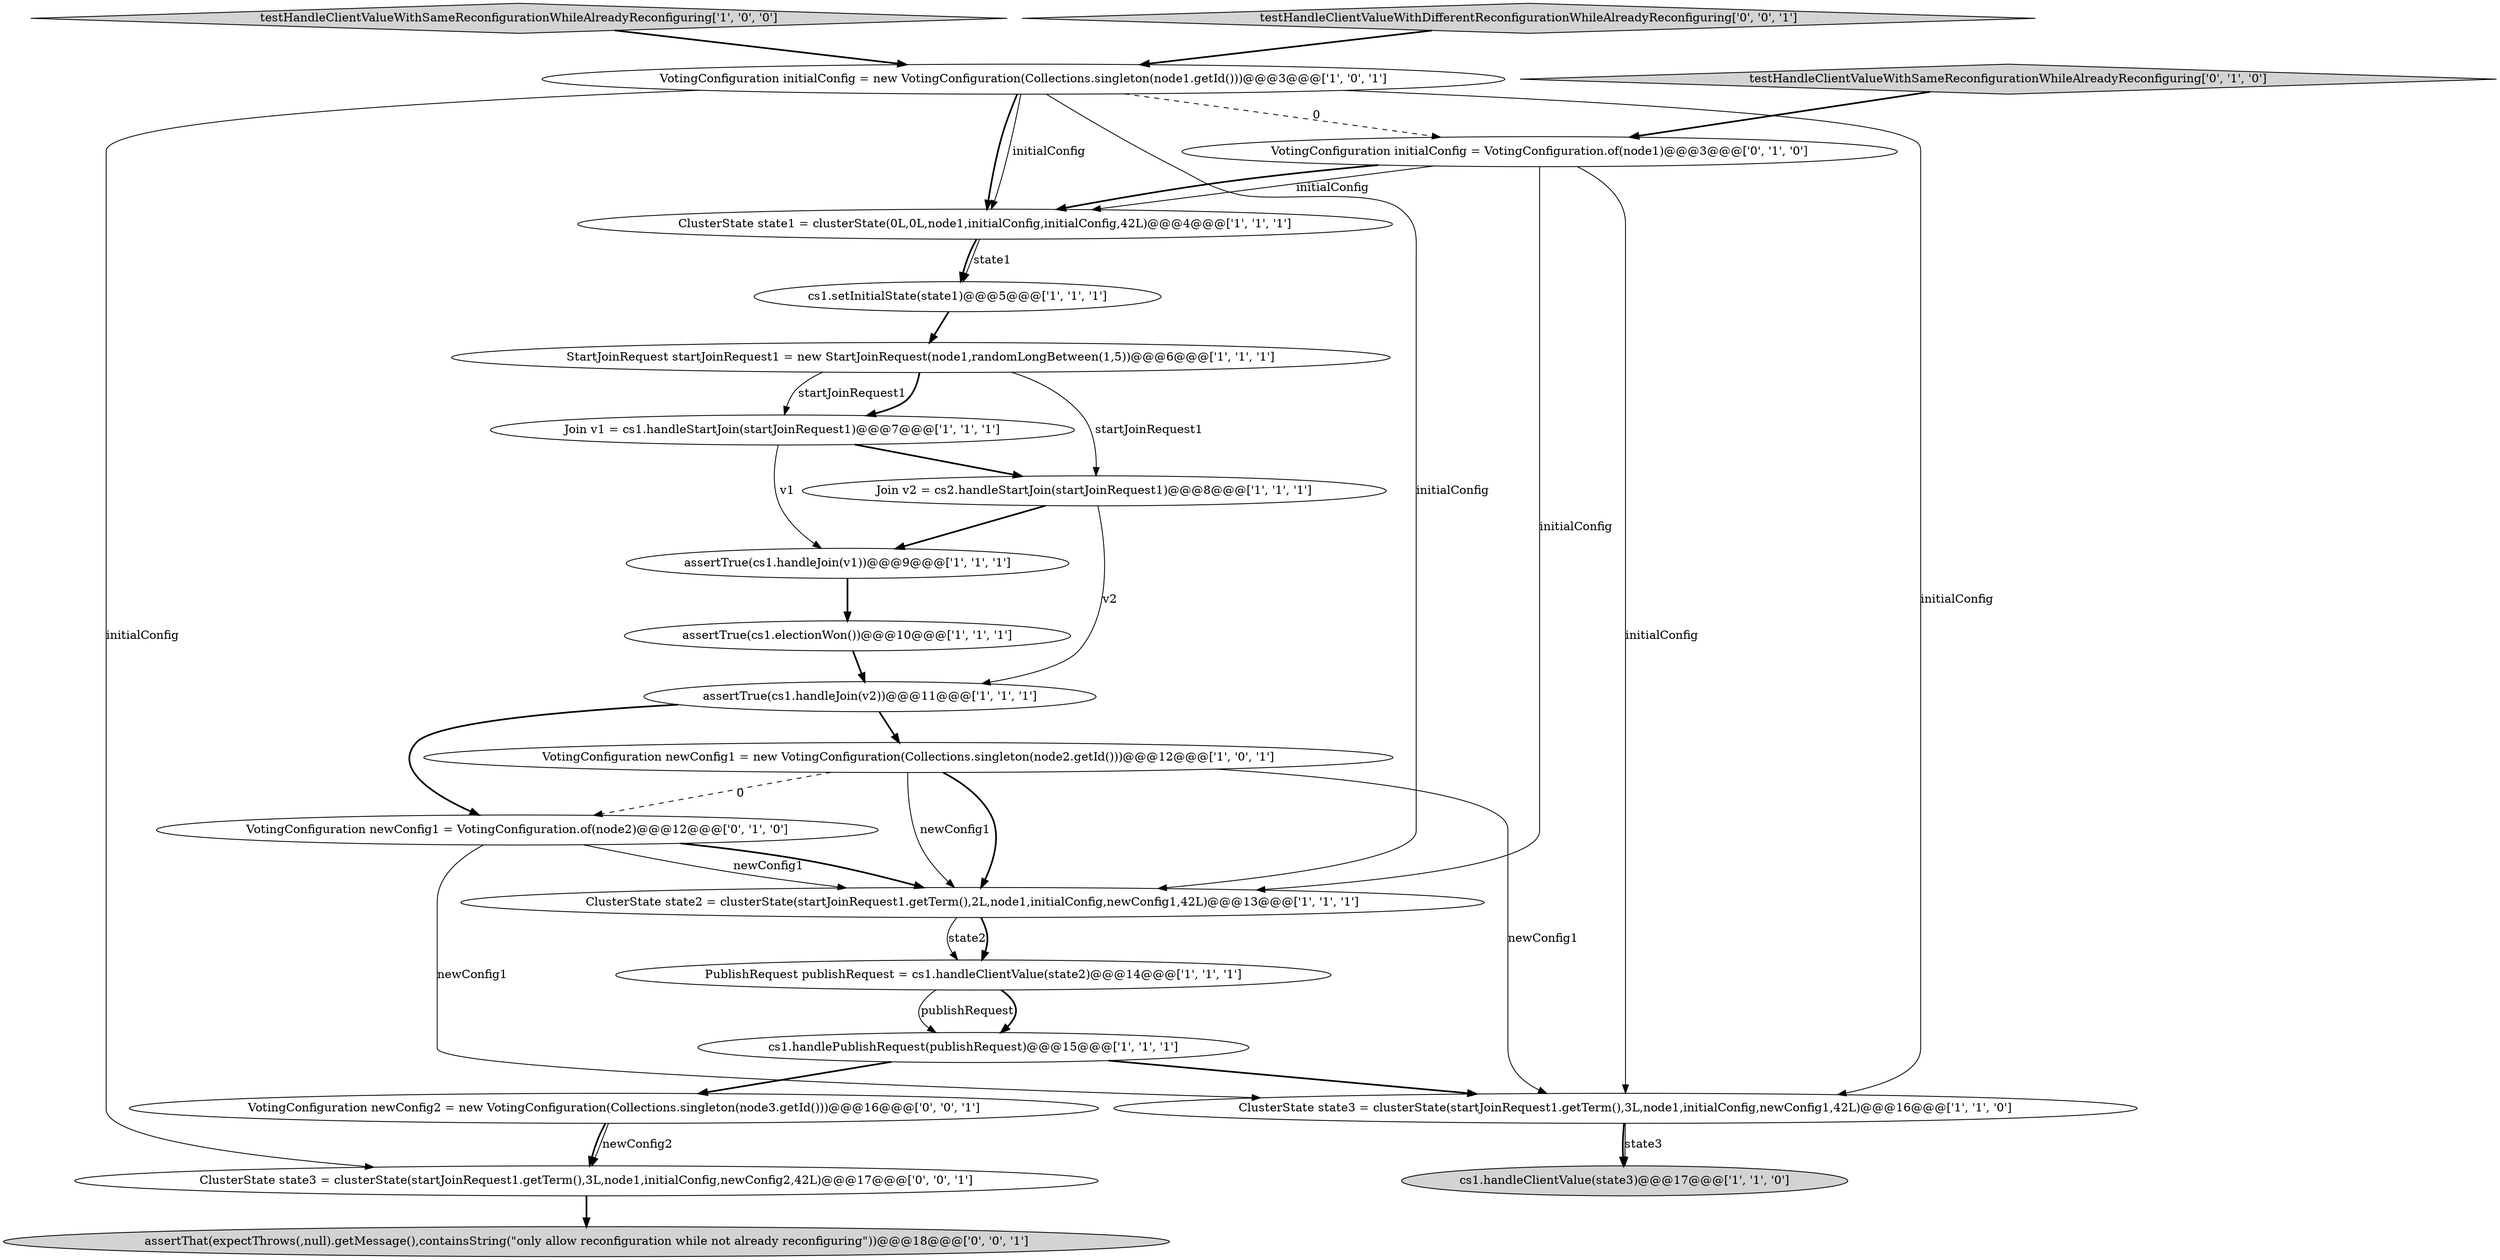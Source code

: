 digraph {
3 [style = filled, label = "testHandleClientValueWithSameReconfigurationWhileAlreadyReconfiguring['1', '0', '0']", fillcolor = lightgray, shape = diamond image = "AAA0AAABBB1BBB"];
1 [style = filled, label = "Join v2 = cs2.handleStartJoin(startJoinRequest1)@@@8@@@['1', '1', '1']", fillcolor = white, shape = ellipse image = "AAA0AAABBB1BBB"];
13 [style = filled, label = "ClusterState state2 = clusterState(startJoinRequest1.getTerm(),2L,node1,initialConfig,newConfig1,42L)@@@13@@@['1', '1', '1']", fillcolor = white, shape = ellipse image = "AAA0AAABBB1BBB"];
2 [style = filled, label = "ClusterState state1 = clusterState(0L,0L,node1,initialConfig,initialConfig,42L)@@@4@@@['1', '1', '1']", fillcolor = white, shape = ellipse image = "AAA0AAABBB1BBB"];
22 [style = filled, label = "testHandleClientValueWithDifferentReconfigurationWhileAlreadyReconfiguring['0', '0', '1']", fillcolor = lightgray, shape = diamond image = "AAA0AAABBB3BBB"];
16 [style = filled, label = "VotingConfiguration newConfig1 = VotingConfiguration.of(node2)@@@12@@@['0', '1', '0']", fillcolor = white, shape = ellipse image = "AAA1AAABBB2BBB"];
21 [style = filled, label = "VotingConfiguration newConfig2 = new VotingConfiguration(Collections.singleton(node3.getId()))@@@16@@@['0', '0', '1']", fillcolor = white, shape = ellipse image = "AAA0AAABBB3BBB"];
11 [style = filled, label = "VotingConfiguration initialConfig = new VotingConfiguration(Collections.singleton(node1.getId()))@@@3@@@['1', '0', '1']", fillcolor = white, shape = ellipse image = "AAA0AAABBB1BBB"];
19 [style = filled, label = "assertThat(expectThrows(,null).getMessage(),containsString(\"only allow reconfiguration while not already reconfiguring\"))@@@18@@@['0', '0', '1']", fillcolor = lightgray, shape = ellipse image = "AAA0AAABBB3BBB"];
10 [style = filled, label = "cs1.handlePublishRequest(publishRequest)@@@15@@@['1', '1', '1']", fillcolor = white, shape = ellipse image = "AAA0AAABBB1BBB"];
7 [style = filled, label = "StartJoinRequest startJoinRequest1 = new StartJoinRequest(node1,randomLongBetween(1,5))@@@6@@@['1', '1', '1']", fillcolor = white, shape = ellipse image = "AAA0AAABBB1BBB"];
14 [style = filled, label = "assertTrue(cs1.handleJoin(v1))@@@9@@@['1', '1', '1']", fillcolor = white, shape = ellipse image = "AAA0AAABBB1BBB"];
20 [style = filled, label = "ClusterState state3 = clusterState(startJoinRequest1.getTerm(),3L,node1,initialConfig,newConfig2,42L)@@@17@@@['0', '0', '1']", fillcolor = white, shape = ellipse image = "AAA0AAABBB3BBB"];
12 [style = filled, label = "Join v1 = cs1.handleStartJoin(startJoinRequest1)@@@7@@@['1', '1', '1']", fillcolor = white, shape = ellipse image = "AAA0AAABBB1BBB"];
18 [style = filled, label = "testHandleClientValueWithSameReconfigurationWhileAlreadyReconfiguring['0', '1', '0']", fillcolor = lightgray, shape = diamond image = "AAA0AAABBB2BBB"];
8 [style = filled, label = "VotingConfiguration newConfig1 = new VotingConfiguration(Collections.singleton(node2.getId()))@@@12@@@['1', '0', '1']", fillcolor = white, shape = ellipse image = "AAA0AAABBB1BBB"];
9 [style = filled, label = "PublishRequest publishRequest = cs1.handleClientValue(state2)@@@14@@@['1', '1', '1']", fillcolor = white, shape = ellipse image = "AAA0AAABBB1BBB"];
17 [style = filled, label = "VotingConfiguration initialConfig = VotingConfiguration.of(node1)@@@3@@@['0', '1', '0']", fillcolor = white, shape = ellipse image = "AAA1AAABBB2BBB"];
15 [style = filled, label = "ClusterState state3 = clusterState(startJoinRequest1.getTerm(),3L,node1,initialConfig,newConfig1,42L)@@@16@@@['1', '1', '0']", fillcolor = white, shape = ellipse image = "AAA0AAABBB1BBB"];
6 [style = filled, label = "assertTrue(cs1.electionWon())@@@10@@@['1', '1', '1']", fillcolor = white, shape = ellipse image = "AAA0AAABBB1BBB"];
4 [style = filled, label = "cs1.handleClientValue(state3)@@@17@@@['1', '1', '0']", fillcolor = lightgray, shape = ellipse image = "AAA0AAABBB1BBB"];
0 [style = filled, label = "assertTrue(cs1.handleJoin(v2))@@@11@@@['1', '1', '1']", fillcolor = white, shape = ellipse image = "AAA0AAABBB1BBB"];
5 [style = filled, label = "cs1.setInitialState(state1)@@@5@@@['1', '1', '1']", fillcolor = white, shape = ellipse image = "AAA0AAABBB1BBB"];
11->20 [style = solid, label="initialConfig"];
22->11 [style = bold, label=""];
13->9 [style = solid, label="state2"];
15->4 [style = solid, label="state3"];
8->16 [style = dashed, label="0"];
17->2 [style = solid, label="initialConfig"];
1->0 [style = solid, label="v2"];
8->13 [style = solid, label="newConfig1"];
3->11 [style = bold, label=""];
11->2 [style = solid, label="initialConfig"];
10->21 [style = bold, label=""];
17->15 [style = solid, label="initialConfig"];
16->13 [style = solid, label="newConfig1"];
11->13 [style = solid, label="initialConfig"];
2->5 [style = bold, label=""];
21->20 [style = solid, label="newConfig2"];
6->0 [style = bold, label=""];
15->4 [style = bold, label=""];
7->1 [style = solid, label="startJoinRequest1"];
12->1 [style = bold, label=""];
2->5 [style = solid, label="state1"];
7->12 [style = solid, label="startJoinRequest1"];
0->8 [style = bold, label=""];
16->13 [style = bold, label=""];
1->14 [style = bold, label=""];
11->17 [style = dashed, label="0"];
11->2 [style = bold, label=""];
16->15 [style = solid, label="newConfig1"];
20->19 [style = bold, label=""];
12->14 [style = solid, label="v1"];
7->12 [style = bold, label=""];
21->20 [style = bold, label=""];
9->10 [style = solid, label="publishRequest"];
8->13 [style = bold, label=""];
14->6 [style = bold, label=""];
17->2 [style = bold, label=""];
18->17 [style = bold, label=""];
11->15 [style = solid, label="initialConfig"];
10->15 [style = bold, label=""];
13->9 [style = bold, label=""];
5->7 [style = bold, label=""];
17->13 [style = solid, label="initialConfig"];
9->10 [style = bold, label=""];
8->15 [style = solid, label="newConfig1"];
0->16 [style = bold, label=""];
}
